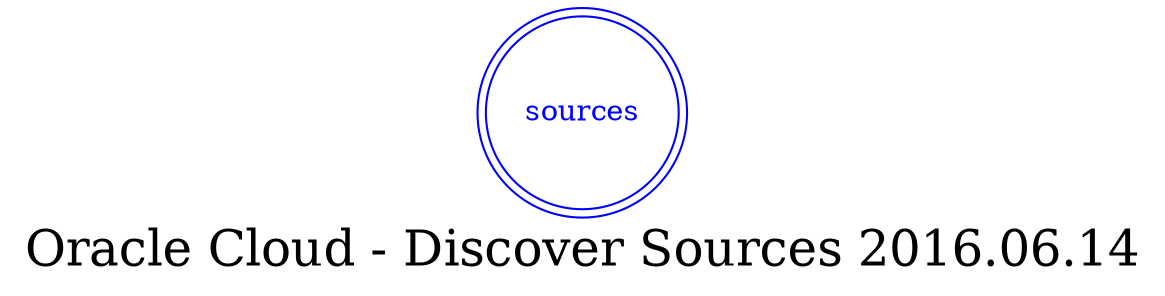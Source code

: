 digraph LexiconGraph {
graph[label="Oracle Cloud - Discover Sources 2016.06.14", fontsize=24]
splines=true
"sources" [color=blue, fontcolor=blue, shape=doublecircle]
}
